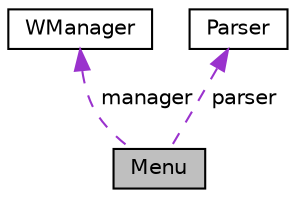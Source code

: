digraph "Menu"
{
 // LATEX_PDF_SIZE
  edge [fontname="Helvetica",fontsize="10",labelfontname="Helvetica",labelfontsize="10"];
  node [fontname="Helvetica",fontsize="10",shape=record];
  Node1 [label="Menu",height=0.2,width=0.4,color="black", fillcolor="grey75", style="filled", fontcolor="black",tooltip=" "];
  Node2 -> Node1 [dir="back",color="darkorchid3",fontsize="10",style="dashed",label=" manager" ,fontname="Helvetica"];
  Node2 [label="WManager",height=0.2,width=0.4,color="black", fillcolor="white", style="filled",URL="$classWManager.html",tooltip=" "];
  Node3 -> Node1 [dir="back",color="darkorchid3",fontsize="10",style="dashed",label=" parser" ,fontname="Helvetica"];
  Node3 [label="Parser",height=0.2,width=0.4,color="black", fillcolor="white", style="filled",URL="$classParser.html",tooltip=" "];
}
